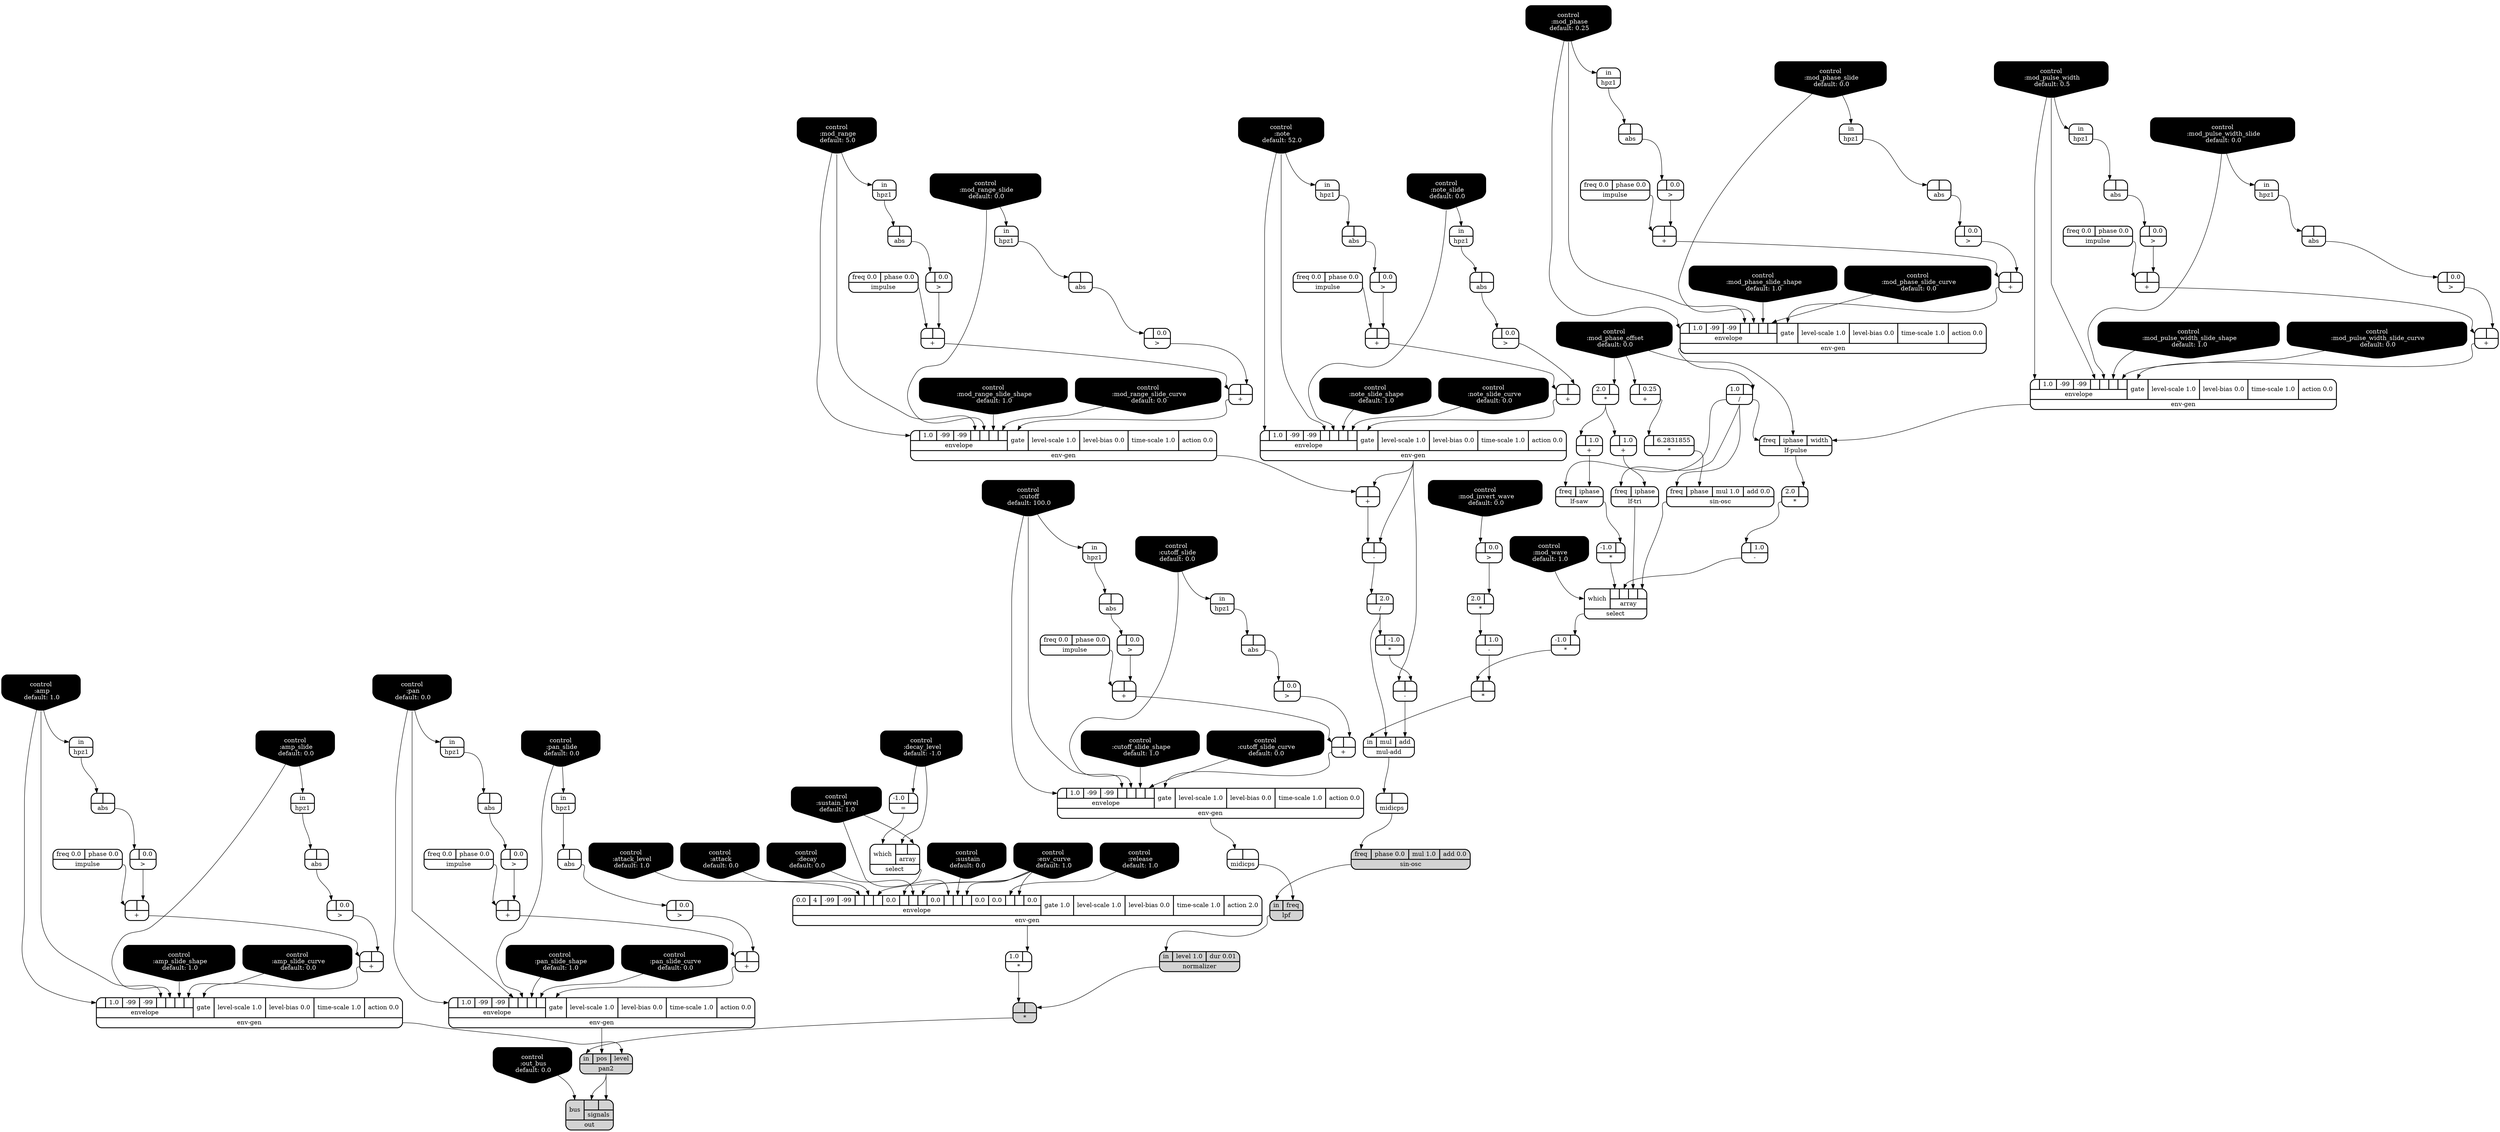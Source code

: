 digraph synthdef {
51 [label = "{{ <a> 2.0|<b> } |<__UG_NAME__>* }" style="bold, rounded" shape=record rankdir=LR];
54 [label = "{{ <a> -1.0|<b> } |<__UG_NAME__>* }" style="bold, rounded" shape=record rankdir=LR];
66 [label = "{{ <a> 2.0|<b> } |<__UG_NAME__>* }" style="bold, rounded" shape=record rankdir=LR];
71 [label = "{{ <a> |<b> 6.2831855} |<__UG_NAME__>* }" style="bold, rounded" shape=record rankdir=LR];
74 [label = "{{ <a> -1.0|<b> } |<__UG_NAME__>* }" style="bold, rounded" shape=record rankdir=LR];
76 [label = "{{ <a> 2.0|<b> } |<__UG_NAME__>* }" style="bold, rounded" shape=record rankdir=LR];
78 [label = "{{ <a> |<b> } |<__UG_NAME__>* }" style="bold, rounded" shape=record rankdir=LR];
102 [label = "{{ <a> |<b> -1.0} |<__UG_NAME__>* }" style="bold, rounded" shape=record rankdir=LR];
134 [label = "{{ <a> 1.0|<b> } |<__UG_NAME__>* }" style="bold, rounded" shape=record rankdir=LR];
136 [label = "{{ <a> |<b> } |<__UG_NAME__>* }" style="filled, bold, rounded"  shape=record rankdir=LR];
44 [label = "{{ <a> |<b> } |<__UG_NAME__>+ }" style="bold, rounded" shape=record rankdir=LR];
48 [label = "{{ <a> |<b> } |<__UG_NAME__>+ }" style="bold, rounded" shape=record rankdir=LR];
52 [label = "{{ <a> |<b> 1.0} |<__UG_NAME__>+ }" style="bold, rounded" shape=record rankdir=LR];
59 [label = "{{ <a> |<b> } |<__UG_NAME__>+ }" style="bold, rounded" shape=record rankdir=LR];
63 [label = "{{ <a> |<b> } |<__UG_NAME__>+ }" style="bold, rounded" shape=record rankdir=LR];
68 [label = "{{ <a> |<b> 1.0} |<__UG_NAME__>+ }" style="bold, rounded" shape=record rankdir=LR];
70 [label = "{{ <a> |<b> 0.25} |<__UG_NAME__>+ }" style="bold, rounded" shape=record rankdir=LR];
83 [label = "{{ <a> |<b> } |<__UG_NAME__>+ }" style="bold, rounded" shape=record rankdir=LR];
87 [label = "{{ <a> |<b> } |<__UG_NAME__>+ }" style="bold, rounded" shape=record rankdir=LR];
93 [label = "{{ <a> |<b> } |<__UG_NAME__>+ }" style="bold, rounded" shape=record rankdir=LR];
97 [label = "{{ <a> |<b> } |<__UG_NAME__>+ }" style="bold, rounded" shape=record rankdir=LR];
99 [label = "{{ <a> |<b> } |<__UG_NAME__>+ }" style="bold, rounded" shape=record rankdir=LR];
111 [label = "{{ <a> |<b> } |<__UG_NAME__>+ }" style="bold, rounded" shape=record rankdir=LR];
115 [label = "{{ <a> |<b> } |<__UG_NAME__>+ }" style="bold, rounded" shape=record rankdir=LR];
124 [label = "{{ <a> |<b> } |<__UG_NAME__>+ }" style="bold, rounded" shape=record rankdir=LR];
128 [label = "{{ <a> |<b> } |<__UG_NAME__>+ }" style="bold, rounded" shape=record rankdir=LR];
141 [label = "{{ <a> |<b> } |<__UG_NAME__>+ }" style="bold, rounded" shape=record rankdir=LR];
143 [label = "{{ <a> |<b> } |<__UG_NAME__>+ }" style="bold, rounded" shape=record rankdir=LR];
67 [label = "{{ <a> |<b> 1.0} |<__UG_NAME__>- }" style="bold, rounded" shape=record rankdir=LR];
77 [label = "{{ <a> |<b> 1.0} |<__UG_NAME__>- }" style="bold, rounded" shape=record rankdir=LR];
100 [label = "{{ <a> |<b> } |<__UG_NAME__>- }" style="bold, rounded" shape=record rankdir=LR];
103 [label = "{{ <a> |<b> } |<__UG_NAME__>- }" style="bold, rounded" shape=record rankdir=LR];
50 [label = "{{ <a> 1.0|<b> } |<__UG_NAME__>/ }" style="bold, rounded" shape=record rankdir=LR];
101 [label = "{{ <a> |<b> 2.0} |<__UG_NAME__>/ }" style="bold, rounded" shape=record rankdir=LR];
131 [label = "{{ <a> -1.0|<b> } |<__UG_NAME__>= }" style="bold, rounded" shape=record rankdir=LR];
43 [label = "{{ <a> |<b> 0.0} |<__UG_NAME__>\> }" style="bold, rounded" shape=record rankdir=LR];
47 [label = "{{ <a> |<b> 0.0} |<__UG_NAME__>\> }" style="bold, rounded" shape=record rankdir=LR];
58 [label = "{{ <a> |<b> 0.0} |<__UG_NAME__>\> }" style="bold, rounded" shape=record rankdir=LR];
62 [label = "{{ <a> |<b> 0.0} |<__UG_NAME__>\> }" style="bold, rounded" shape=record rankdir=LR];
75 [label = "{{ <a> |<b> 0.0} |<__UG_NAME__>\> }" style="bold, rounded" shape=record rankdir=LR];
82 [label = "{{ <a> |<b> 0.0} |<__UG_NAME__>\> }" style="bold, rounded" shape=record rankdir=LR];
86 [label = "{{ <a> |<b> 0.0} |<__UG_NAME__>\> }" style="bold, rounded" shape=record rankdir=LR];
92 [label = "{{ <a> |<b> 0.0} |<__UG_NAME__>\> }" style="bold, rounded" shape=record rankdir=LR];
96 [label = "{{ <a> |<b> 0.0} |<__UG_NAME__>\> }" style="bold, rounded" shape=record rankdir=LR];
110 [label = "{{ <a> |<b> 0.0} |<__UG_NAME__>\> }" style="bold, rounded" shape=record rankdir=LR];
114 [label = "{{ <a> |<b> 0.0} |<__UG_NAME__>\> }" style="bold, rounded" shape=record rankdir=LR];
123 [label = "{{ <a> |<b> 0.0} |<__UG_NAME__>\> }" style="bold, rounded" shape=record rankdir=LR];
127 [label = "{{ <a> |<b> 0.0} |<__UG_NAME__>\> }" style="bold, rounded" shape=record rankdir=LR];
140 [label = "{{ <a> |<b> 0.0} |<__UG_NAME__>\> }" style="bold, rounded" shape=record rankdir=LR];
142 [label = "{{ <a> |<b> 0.0} |<__UG_NAME__>\> }" style="bold, rounded" shape=record rankdir=LR];
42 [label = "{{ <a> |<b> } |<__UG_NAME__>abs }" style="bold, rounded" shape=record rankdir=LR];
46 [label = "{{ <a> |<b> } |<__UG_NAME__>abs }" style="bold, rounded" shape=record rankdir=LR];
57 [label = "{{ <a> |<b> } |<__UG_NAME__>abs }" style="bold, rounded" shape=record rankdir=LR];
61 [label = "{{ <a> |<b> } |<__UG_NAME__>abs }" style="bold, rounded" shape=record rankdir=LR];
81 [label = "{{ <a> |<b> } |<__UG_NAME__>abs }" style="bold, rounded" shape=record rankdir=LR];
85 [label = "{{ <a> |<b> } |<__UG_NAME__>abs }" style="bold, rounded" shape=record rankdir=LR];
91 [label = "{{ <a> |<b> } |<__UG_NAME__>abs }" style="bold, rounded" shape=record rankdir=LR];
95 [label = "{{ <a> |<b> } |<__UG_NAME__>abs }" style="bold, rounded" shape=record rankdir=LR];
109 [label = "{{ <a> |<b> } |<__UG_NAME__>abs }" style="bold, rounded" shape=record rankdir=LR];
113 [label = "{{ <a> |<b> } |<__UG_NAME__>abs }" style="bold, rounded" shape=record rankdir=LR];
122 [label = "{{ <a> |<b> } |<__UG_NAME__>abs }" style="bold, rounded" shape=record rankdir=LR];
126 [label = "{{ <a> |<b> } |<__UG_NAME__>abs }" style="bold, rounded" shape=record rankdir=LR];
130 [label = "{{ <a> |<b> } |<__UG_NAME__>abs }" style="bold, rounded" shape=record rankdir=LR];
139 [label = "{{ <a> |<b> } |<__UG_NAME__>abs }" style="bold, rounded" shape=record rankdir=LR];
0 [label = "control
 :note
 default: 52.0" shape=invhouse style="rounded, filled, bold" fillcolor=black fontcolor=white ]; 
1 [label = "control
 :note_slide
 default: 0.0" shape=invhouse style="rounded, filled, bold" fillcolor=black fontcolor=white ]; 
2 [label = "control
 :note_slide_shape
 default: 1.0" shape=invhouse style="rounded, filled, bold" fillcolor=black fontcolor=white ]; 
3 [label = "control
 :note_slide_curve
 default: 0.0" shape=invhouse style="rounded, filled, bold" fillcolor=black fontcolor=white ]; 
4 [label = "control
 :amp
 default: 1.0" shape=invhouse style="rounded, filled, bold" fillcolor=black fontcolor=white ]; 
5 [label = "control
 :amp_slide
 default: 0.0" shape=invhouse style="rounded, filled, bold" fillcolor=black fontcolor=white ]; 
6 [label = "control
 :amp_slide_shape
 default: 1.0" shape=invhouse style="rounded, filled, bold" fillcolor=black fontcolor=white ]; 
7 [label = "control
 :amp_slide_curve
 default: 0.0" shape=invhouse style="rounded, filled, bold" fillcolor=black fontcolor=white ]; 
8 [label = "control
 :pan
 default: 0.0" shape=invhouse style="rounded, filled, bold" fillcolor=black fontcolor=white ]; 
9 [label = "control
 :pan_slide
 default: 0.0" shape=invhouse style="rounded, filled, bold" fillcolor=black fontcolor=white ]; 
10 [label = "control
 :pan_slide_shape
 default: 1.0" shape=invhouse style="rounded, filled, bold" fillcolor=black fontcolor=white ]; 
11 [label = "control
 :pan_slide_curve
 default: 0.0" shape=invhouse style="rounded, filled, bold" fillcolor=black fontcolor=white ]; 
12 [label = "control
 :attack
 default: 0.0" shape=invhouse style="rounded, filled, bold" fillcolor=black fontcolor=white ]; 
13 [label = "control
 :decay
 default: 0.0" shape=invhouse style="rounded, filled, bold" fillcolor=black fontcolor=white ]; 
14 [label = "control
 :sustain
 default: 0.0" shape=invhouse style="rounded, filled, bold" fillcolor=black fontcolor=white ]; 
15 [label = "control
 :release
 default: 1.0" shape=invhouse style="rounded, filled, bold" fillcolor=black fontcolor=white ]; 
16 [label = "control
 :attack_level
 default: 1.0" shape=invhouse style="rounded, filled, bold" fillcolor=black fontcolor=white ]; 
17 [label = "control
 :decay_level
 default: -1.0" shape=invhouse style="rounded, filled, bold" fillcolor=black fontcolor=white ]; 
18 [label = "control
 :sustain_level
 default: 1.0" shape=invhouse style="rounded, filled, bold" fillcolor=black fontcolor=white ]; 
19 [label = "control
 :env_curve
 default: 1.0" shape=invhouse style="rounded, filled, bold" fillcolor=black fontcolor=white ]; 
20 [label = "control
 :cutoff
 default: 100.0" shape=invhouse style="rounded, filled, bold" fillcolor=black fontcolor=white ]; 
21 [label = "control
 :cutoff_slide
 default: 0.0" shape=invhouse style="rounded, filled, bold" fillcolor=black fontcolor=white ]; 
22 [label = "control
 :cutoff_slide_shape
 default: 1.0" shape=invhouse style="rounded, filled, bold" fillcolor=black fontcolor=white ]; 
23 [label = "control
 :cutoff_slide_curve
 default: 0.0" shape=invhouse style="rounded, filled, bold" fillcolor=black fontcolor=white ]; 
24 [label = "control
 :mod_phase
 default: 0.25" shape=invhouse style="rounded, filled, bold" fillcolor=black fontcolor=white ]; 
25 [label = "control
 :mod_phase_slide
 default: 0.0" shape=invhouse style="rounded, filled, bold" fillcolor=black fontcolor=white ]; 
26 [label = "control
 :mod_phase_slide_shape
 default: 1.0" shape=invhouse style="rounded, filled, bold" fillcolor=black fontcolor=white ]; 
27 [label = "control
 :mod_phase_slide_curve
 default: 0.0" shape=invhouse style="rounded, filled, bold" fillcolor=black fontcolor=white ]; 
28 [label = "control
 :mod_range
 default: 5.0" shape=invhouse style="rounded, filled, bold" fillcolor=black fontcolor=white ]; 
29 [label = "control
 :mod_range_slide
 default: 0.0" shape=invhouse style="rounded, filled, bold" fillcolor=black fontcolor=white ]; 
30 [label = "control
 :mod_range_slide_shape
 default: 1.0" shape=invhouse style="rounded, filled, bold" fillcolor=black fontcolor=white ]; 
31 [label = "control
 :mod_range_slide_curve
 default: 0.0" shape=invhouse style="rounded, filled, bold" fillcolor=black fontcolor=white ]; 
32 [label = "control
 :mod_pulse_width
 default: 0.5" shape=invhouse style="rounded, filled, bold" fillcolor=black fontcolor=white ]; 
33 [label = "control
 :mod_pulse_width_slide
 default: 0.0" shape=invhouse style="rounded, filled, bold" fillcolor=black fontcolor=white ]; 
34 [label = "control
 :mod_pulse_width_slide_shape
 default: 1.0" shape=invhouse style="rounded, filled, bold" fillcolor=black fontcolor=white ]; 
35 [label = "control
 :mod_pulse_width_slide_curve
 default: 0.0" shape=invhouse style="rounded, filled, bold" fillcolor=black fontcolor=white ]; 
36 [label = "control
 :mod_phase_offset
 default: 0.0" shape=invhouse style="rounded, filled, bold" fillcolor=black fontcolor=white ]; 
37 [label = "control
 :mod_wave
 default: 1.0" shape=invhouse style="rounded, filled, bold" fillcolor=black fontcolor=white ]; 
38 [label = "control
 :mod_invert_wave
 default: 0.0" shape=invhouse style="rounded, filled, bold" fillcolor=black fontcolor=white ]; 
39 [label = "control
 :out_bus
 default: 0.0" shape=invhouse style="rounded, filled, bold" fillcolor=black fontcolor=white ]; 
49 [label = "{{ {{<envelope___control___0>|1.0|-99|-99|<envelope___control___4>|<envelope___control___5>|<envelope___control___6>|<envelope___control___7>}|envelope}|<gate> gate|<level____scale> level-scale 1.0|<level____bias> level-bias 0.0|<time____scale> time-scale 1.0|<action> action 0.0} |<__UG_NAME__>env-gen }" style="bold, rounded" shape=record rankdir=LR];
64 [label = "{{ {{<envelope___control___0>|1.0|-99|-99|<envelope___control___4>|<envelope___control___5>|<envelope___control___6>|<envelope___control___7>}|envelope}|<gate> gate|<level____scale> level-scale 1.0|<level____bias> level-bias 0.0|<time____scale> time-scale 1.0|<action> action 0.0} |<__UG_NAME__>env-gen }" style="bold, rounded" shape=record rankdir=LR];
88 [label = "{{ {{<envelope___control___0>|1.0|-99|-99|<envelope___control___4>|<envelope___control___5>|<envelope___control___6>|<envelope___control___7>}|envelope}|<gate> gate|<level____scale> level-scale 1.0|<level____bias> level-bias 0.0|<time____scale> time-scale 1.0|<action> action 0.0} |<__UG_NAME__>env-gen }" style="bold, rounded" shape=record rankdir=LR];
98 [label = "{{ {{<envelope___control___0>|1.0|-99|-99|<envelope___control___4>|<envelope___control___5>|<envelope___control___6>|<envelope___control___7>}|envelope}|<gate> gate|<level____scale> level-scale 1.0|<level____bias> level-bias 0.0|<time____scale> time-scale 1.0|<action> action 0.0} |<__UG_NAME__>env-gen }" style="bold, rounded" shape=record rankdir=LR];
116 [label = "{{ {{<envelope___control___0>|1.0|-99|-99|<envelope___control___4>|<envelope___control___5>|<envelope___control___6>|<envelope___control___7>}|envelope}|<gate> gate|<level____scale> level-scale 1.0|<level____bias> level-bias 0.0|<time____scale> time-scale 1.0|<action> action 0.0} |<__UG_NAME__>env-gen }" style="bold, rounded" shape=record rankdir=LR];
129 [label = "{{ {{<envelope___control___0>|1.0|-99|-99|<envelope___control___4>|<envelope___control___5>|<envelope___control___6>|<envelope___control___7>}|envelope}|<gate> gate|<level____scale> level-scale 1.0|<level____bias> level-bias 0.0|<time____scale> time-scale 1.0|<action> action 0.0} |<__UG_NAME__>env-gen }" style="bold, rounded" shape=record rankdir=LR];
133 [label = "{{ {{0.0|4|-99|-99|<envelope___control___4>|<envelope___control___5>|<envelope___control___6>|0.0|<envelope___select___8>|<envelope___control___9>|<envelope___control___10>|0.0|<envelope___control___12>|<envelope___control___13>|<envelope___control___14>|0.0|0.0|<envelope___control___17>|<envelope___control___18>|0.0}|envelope}|<gate> gate 1.0|<level____scale> level-scale 1.0|<level____bias> level-bias 0.0|<time____scale> time-scale 1.0|<action> action 2.0} |<__UG_NAME__>env-gen }" style="bold, rounded" shape=record rankdir=LR];
144 [label = "{{ {{<envelope___control___0>|1.0|-99|-99|<envelope___control___4>|<envelope___control___5>|<envelope___control___6>|<envelope___control___7>}|envelope}|<gate> gate|<level____scale> level-scale 1.0|<level____bias> level-bias 0.0|<time____scale> time-scale 1.0|<action> action 0.0} |<__UG_NAME__>env-gen }" style="bold, rounded" shape=record rankdir=LR];
41 [label = "{{ <in> in} |<__UG_NAME__>hpz1 }" style="bold, rounded" shape=record rankdir=LR];
45 [label = "{{ <in> in} |<__UG_NAME__>hpz1 }" style="bold, rounded" shape=record rankdir=LR];
56 [label = "{{ <in> in} |<__UG_NAME__>hpz1 }" style="bold, rounded" shape=record rankdir=LR];
60 [label = "{{ <in> in} |<__UG_NAME__>hpz1 }" style="bold, rounded" shape=record rankdir=LR];
80 [label = "{{ <in> in} |<__UG_NAME__>hpz1 }" style="bold, rounded" shape=record rankdir=LR];
84 [label = "{{ <in> in} |<__UG_NAME__>hpz1 }" style="bold, rounded" shape=record rankdir=LR];
90 [label = "{{ <in> in} |<__UG_NAME__>hpz1 }" style="bold, rounded" shape=record rankdir=LR];
94 [label = "{{ <in> in} |<__UG_NAME__>hpz1 }" style="bold, rounded" shape=record rankdir=LR];
108 [label = "{{ <in> in} |<__UG_NAME__>hpz1 }" style="bold, rounded" shape=record rankdir=LR];
112 [label = "{{ <in> in} |<__UG_NAME__>hpz1 }" style="bold, rounded" shape=record rankdir=LR];
119 [label = "{{ <in> in} |<__UG_NAME__>hpz1 }" style="bold, rounded" shape=record rankdir=LR];
120 [label = "{{ <in> in} |<__UG_NAME__>hpz1 }" style="bold, rounded" shape=record rankdir=LR];
125 [label = "{{ <in> in} |<__UG_NAME__>hpz1 }" style="bold, rounded" shape=record rankdir=LR];
137 [label = "{{ <in> in} |<__UG_NAME__>hpz1 }" style="bold, rounded" shape=record rankdir=LR];
40 [label = "{{ <freq> freq 0.0|<phase> phase 0.0} |<__UG_NAME__>impulse }" style="bold, rounded" shape=record rankdir=LR];
55 [label = "{{ <freq> freq 0.0|<phase> phase 0.0} |<__UG_NAME__>impulse }" style="bold, rounded" shape=record rankdir=LR];
79 [label = "{{ <freq> freq 0.0|<phase> phase 0.0} |<__UG_NAME__>impulse }" style="bold, rounded" shape=record rankdir=LR];
89 [label = "{{ <freq> freq 0.0|<phase> phase 0.0} |<__UG_NAME__>impulse }" style="bold, rounded" shape=record rankdir=LR];
107 [label = "{{ <freq> freq 0.0|<phase> phase 0.0} |<__UG_NAME__>impulse }" style="bold, rounded" shape=record rankdir=LR];
121 [label = "{{ <freq> freq 0.0|<phase> phase 0.0} |<__UG_NAME__>impulse }" style="bold, rounded" shape=record rankdir=LR];
138 [label = "{{ <freq> freq 0.0|<phase> phase 0.0} |<__UG_NAME__>impulse }" style="bold, rounded" shape=record rankdir=LR];
65 [label = "{{ <freq> freq|<iphase> iphase|<width> width} |<__UG_NAME__>lf-pulse }" style="bold, rounded" shape=record rankdir=LR];
53 [label = "{{ <freq> freq|<iphase> iphase} |<__UG_NAME__>lf-saw }" style="bold, rounded" shape=record rankdir=LR];
69 [label = "{{ <freq> freq|<iphase> iphase} |<__UG_NAME__>lf-tri }" style="bold, rounded" shape=record rankdir=LR];
118 [label = "{{ <in> in|<freq> freq} |<__UG_NAME__>lpf }" style="filled, bold, rounded"  shape=record rankdir=LR];
105 [label = "{{ <a> |<b> } |<__UG_NAME__>midicps }" style="bold, rounded" shape=record rankdir=LR];
117 [label = "{{ <a> |<b> } |<__UG_NAME__>midicps }" style="bold, rounded" shape=record rankdir=LR];
104 [label = "{{ <in> in|<mul> mul|<add> add} |<__UG_NAME__>mul-add }" style="bold, rounded" shape=record rankdir=LR];
135 [label = "{{ <in> in|<level> level 1.0|<dur> dur 0.01} |<__UG_NAME__>normalizer }" style="filled, bold, rounded"  shape=record rankdir=LR];
146 [label = "{{ <bus> bus|{{<signals___pan2___0>|<signals___pan2___1>}|signals}} |<__UG_NAME__>out }" style="filled, bold, rounded"  shape=record rankdir=LR];
145 [label = "{{ <in> in|<pos> pos|<level> level} |<__UG_NAME__>pan2 }" style="filled, bold, rounded"  shape=record rankdir=LR];
73 [label = "{{ <which> which|{{<array___binary____op____u____gen___0>|<array___binary____op____u____gen___1>|<array___lf____tri___2>|<array___sin____osc___3>}|array}} |<__UG_NAME__>select }" style="bold, rounded" shape=record rankdir=LR];
132 [label = "{{ <which> which|{{<array___control___0>|<array___control___1>}|array}} |<__UG_NAME__>select }" style="bold, rounded" shape=record rankdir=LR];
72 [label = "{{ <freq> freq|<phase> phase|<mul> mul 1.0|<add> add 0.0} |<__UG_NAME__>sin-osc }" style="bold, rounded" shape=record rankdir=LR];
106 [label = "{{ <freq> freq|<phase> phase 0.0|<mul> mul 1.0|<add> add 0.0} |<__UG_NAME__>sin-osc }" style="filled, bold, rounded"  shape=record rankdir=LR];

36:__UG_NAME__ -> 51:b ;
53:__UG_NAME__ -> 54:b ;
65:__UG_NAME__ -> 66:b ;
70:__UG_NAME__ -> 71:a ;
73:__UG_NAME__ -> 74:b ;
75:__UG_NAME__ -> 76:b ;
77:__UG_NAME__ -> 78:b ;
74:__UG_NAME__ -> 78:a ;
101:__UG_NAME__ -> 102:a ;
133:__UG_NAME__ -> 134:b ;
135:__UG_NAME__ -> 136:b ;
134:__UG_NAME__ -> 136:a ;
43:__UG_NAME__ -> 44:b ;
40:__UG_NAME__ -> 44:a ;
47:__UG_NAME__ -> 48:b ;
44:__UG_NAME__ -> 48:a ;
51:__UG_NAME__ -> 52:a ;
58:__UG_NAME__ -> 59:b ;
55:__UG_NAME__ -> 59:a ;
62:__UG_NAME__ -> 63:b ;
59:__UG_NAME__ -> 63:a ;
51:__UG_NAME__ -> 68:a ;
36:__UG_NAME__ -> 70:a ;
82:__UG_NAME__ -> 83:b ;
79:__UG_NAME__ -> 83:a ;
86:__UG_NAME__ -> 87:b ;
83:__UG_NAME__ -> 87:a ;
92:__UG_NAME__ -> 93:b ;
89:__UG_NAME__ -> 93:a ;
96:__UG_NAME__ -> 97:b ;
93:__UG_NAME__ -> 97:a ;
98:__UG_NAME__ -> 99:b ;
88:__UG_NAME__ -> 99:a ;
110:__UG_NAME__ -> 111:b ;
107:__UG_NAME__ -> 111:a ;
114:__UG_NAME__ -> 115:b ;
111:__UG_NAME__ -> 115:a ;
123:__UG_NAME__ -> 124:b ;
121:__UG_NAME__ -> 124:a ;
127:__UG_NAME__ -> 128:b ;
124:__UG_NAME__ -> 128:a ;
140:__UG_NAME__ -> 141:b ;
138:__UG_NAME__ -> 141:a ;
142:__UG_NAME__ -> 143:b ;
141:__UG_NAME__ -> 143:a ;
66:__UG_NAME__ -> 67:a ;
76:__UG_NAME__ -> 77:a ;
98:__UG_NAME__ -> 100:b ;
99:__UG_NAME__ -> 100:a ;
102:__UG_NAME__ -> 103:b ;
98:__UG_NAME__ -> 103:a ;
49:__UG_NAME__ -> 50:b ;
100:__UG_NAME__ -> 101:a ;
17:__UG_NAME__ -> 131:b ;
42:__UG_NAME__ -> 43:a ;
46:__UG_NAME__ -> 47:a ;
57:__UG_NAME__ -> 58:a ;
61:__UG_NAME__ -> 62:a ;
38:__UG_NAME__ -> 75:a ;
81:__UG_NAME__ -> 82:a ;
85:__UG_NAME__ -> 86:a ;
91:__UG_NAME__ -> 92:a ;
95:__UG_NAME__ -> 96:a ;
109:__UG_NAME__ -> 110:a ;
113:__UG_NAME__ -> 114:a ;
122:__UG_NAME__ -> 123:a ;
126:__UG_NAME__ -> 127:a ;
139:__UG_NAME__ -> 140:a ;
130:__UG_NAME__ -> 142:a ;
41:__UG_NAME__ -> 42:a ;
45:__UG_NAME__ -> 46:a ;
56:__UG_NAME__ -> 57:a ;
60:__UG_NAME__ -> 61:a ;
80:__UG_NAME__ -> 81:a ;
84:__UG_NAME__ -> 85:a ;
90:__UG_NAME__ -> 91:a ;
94:__UG_NAME__ -> 95:a ;
108:__UG_NAME__ -> 109:a ;
112:__UG_NAME__ -> 113:a ;
120:__UG_NAME__ -> 122:a ;
125:__UG_NAME__ -> 126:a ;
119:__UG_NAME__ -> 130:a ;
137:__UG_NAME__ -> 139:a ;
48:__UG_NAME__ -> 49:gate ;
24:__UG_NAME__ -> 49:envelope___control___0 ;
24:__UG_NAME__ -> 49:envelope___control___4 ;
25:__UG_NAME__ -> 49:envelope___control___5 ;
26:__UG_NAME__ -> 49:envelope___control___6 ;
27:__UG_NAME__ -> 49:envelope___control___7 ;
63:__UG_NAME__ -> 64:gate ;
32:__UG_NAME__ -> 64:envelope___control___0 ;
32:__UG_NAME__ -> 64:envelope___control___4 ;
33:__UG_NAME__ -> 64:envelope___control___5 ;
34:__UG_NAME__ -> 64:envelope___control___6 ;
35:__UG_NAME__ -> 64:envelope___control___7 ;
87:__UG_NAME__ -> 88:gate ;
28:__UG_NAME__ -> 88:envelope___control___0 ;
28:__UG_NAME__ -> 88:envelope___control___4 ;
29:__UG_NAME__ -> 88:envelope___control___5 ;
30:__UG_NAME__ -> 88:envelope___control___6 ;
31:__UG_NAME__ -> 88:envelope___control___7 ;
97:__UG_NAME__ -> 98:gate ;
0:__UG_NAME__ -> 98:envelope___control___0 ;
0:__UG_NAME__ -> 98:envelope___control___4 ;
1:__UG_NAME__ -> 98:envelope___control___5 ;
2:__UG_NAME__ -> 98:envelope___control___6 ;
3:__UG_NAME__ -> 98:envelope___control___7 ;
115:__UG_NAME__ -> 116:gate ;
20:__UG_NAME__ -> 116:envelope___control___0 ;
20:__UG_NAME__ -> 116:envelope___control___4 ;
21:__UG_NAME__ -> 116:envelope___control___5 ;
22:__UG_NAME__ -> 116:envelope___control___6 ;
23:__UG_NAME__ -> 116:envelope___control___7 ;
128:__UG_NAME__ -> 129:gate ;
4:__UG_NAME__ -> 129:envelope___control___0 ;
4:__UG_NAME__ -> 129:envelope___control___4 ;
5:__UG_NAME__ -> 129:envelope___control___5 ;
6:__UG_NAME__ -> 129:envelope___control___6 ;
7:__UG_NAME__ -> 129:envelope___control___7 ;
16:__UG_NAME__ -> 133:envelope___control___4 ;
12:__UG_NAME__ -> 133:envelope___control___5 ;
19:__UG_NAME__ -> 133:envelope___control___6 ;
132:__UG_NAME__ -> 133:envelope___select___8 ;
13:__UG_NAME__ -> 133:envelope___control___9 ;
19:__UG_NAME__ -> 133:envelope___control___10 ;
18:__UG_NAME__ -> 133:envelope___control___12 ;
14:__UG_NAME__ -> 133:envelope___control___13 ;
19:__UG_NAME__ -> 133:envelope___control___14 ;
15:__UG_NAME__ -> 133:envelope___control___17 ;
19:__UG_NAME__ -> 133:envelope___control___18 ;
143:__UG_NAME__ -> 144:gate ;
8:__UG_NAME__ -> 144:envelope___control___0 ;
8:__UG_NAME__ -> 144:envelope___control___4 ;
9:__UG_NAME__ -> 144:envelope___control___5 ;
10:__UG_NAME__ -> 144:envelope___control___6 ;
11:__UG_NAME__ -> 144:envelope___control___7 ;
24:__UG_NAME__ -> 41:in ;
25:__UG_NAME__ -> 45:in ;
32:__UG_NAME__ -> 56:in ;
33:__UG_NAME__ -> 60:in ;
28:__UG_NAME__ -> 80:in ;
29:__UG_NAME__ -> 84:in ;
0:__UG_NAME__ -> 90:in ;
1:__UG_NAME__ -> 94:in ;
20:__UG_NAME__ -> 108:in ;
21:__UG_NAME__ -> 112:in ;
9:__UG_NAME__ -> 119:in ;
4:__UG_NAME__ -> 120:in ;
5:__UG_NAME__ -> 125:in ;
8:__UG_NAME__ -> 137:in ;
64:__UG_NAME__ -> 65:width ;
36:__UG_NAME__ -> 65:iphase ;
50:__UG_NAME__ -> 65:freq ;
52:__UG_NAME__ -> 53:iphase ;
50:__UG_NAME__ -> 53:freq ;
68:__UG_NAME__ -> 69:iphase ;
50:__UG_NAME__ -> 69:freq ;
117:__UG_NAME__ -> 118:freq ;
106:__UG_NAME__ -> 118:in ;
104:__UG_NAME__ -> 105:a ;
116:__UG_NAME__ -> 117:a ;
103:__UG_NAME__ -> 104:add ;
101:__UG_NAME__ -> 104:mul ;
78:__UG_NAME__ -> 104:in ;
118:__UG_NAME__ -> 135:in ;
145:__UG_NAME__ -> 146:signals___pan2___0 ;
145:__UG_NAME__ -> 146:signals___pan2___1 ;
39:__UG_NAME__ -> 146:bus ;
129:__UG_NAME__ -> 145:level ;
144:__UG_NAME__ -> 145:pos ;
136:__UG_NAME__ -> 145:in ;
54:__UG_NAME__ -> 73:array___binary____op____u____gen___0 ;
67:__UG_NAME__ -> 73:array___binary____op____u____gen___1 ;
69:__UG_NAME__ -> 73:array___lf____tri___2 ;
72:__UG_NAME__ -> 73:array___sin____osc___3 ;
37:__UG_NAME__ -> 73:which ;
17:__UG_NAME__ -> 132:array___control___0 ;
18:__UG_NAME__ -> 132:array___control___1 ;
131:__UG_NAME__ -> 132:which ;
71:__UG_NAME__ -> 72:phase ;
50:__UG_NAME__ -> 72:freq ;
105:__UG_NAME__ -> 106:freq ;

}